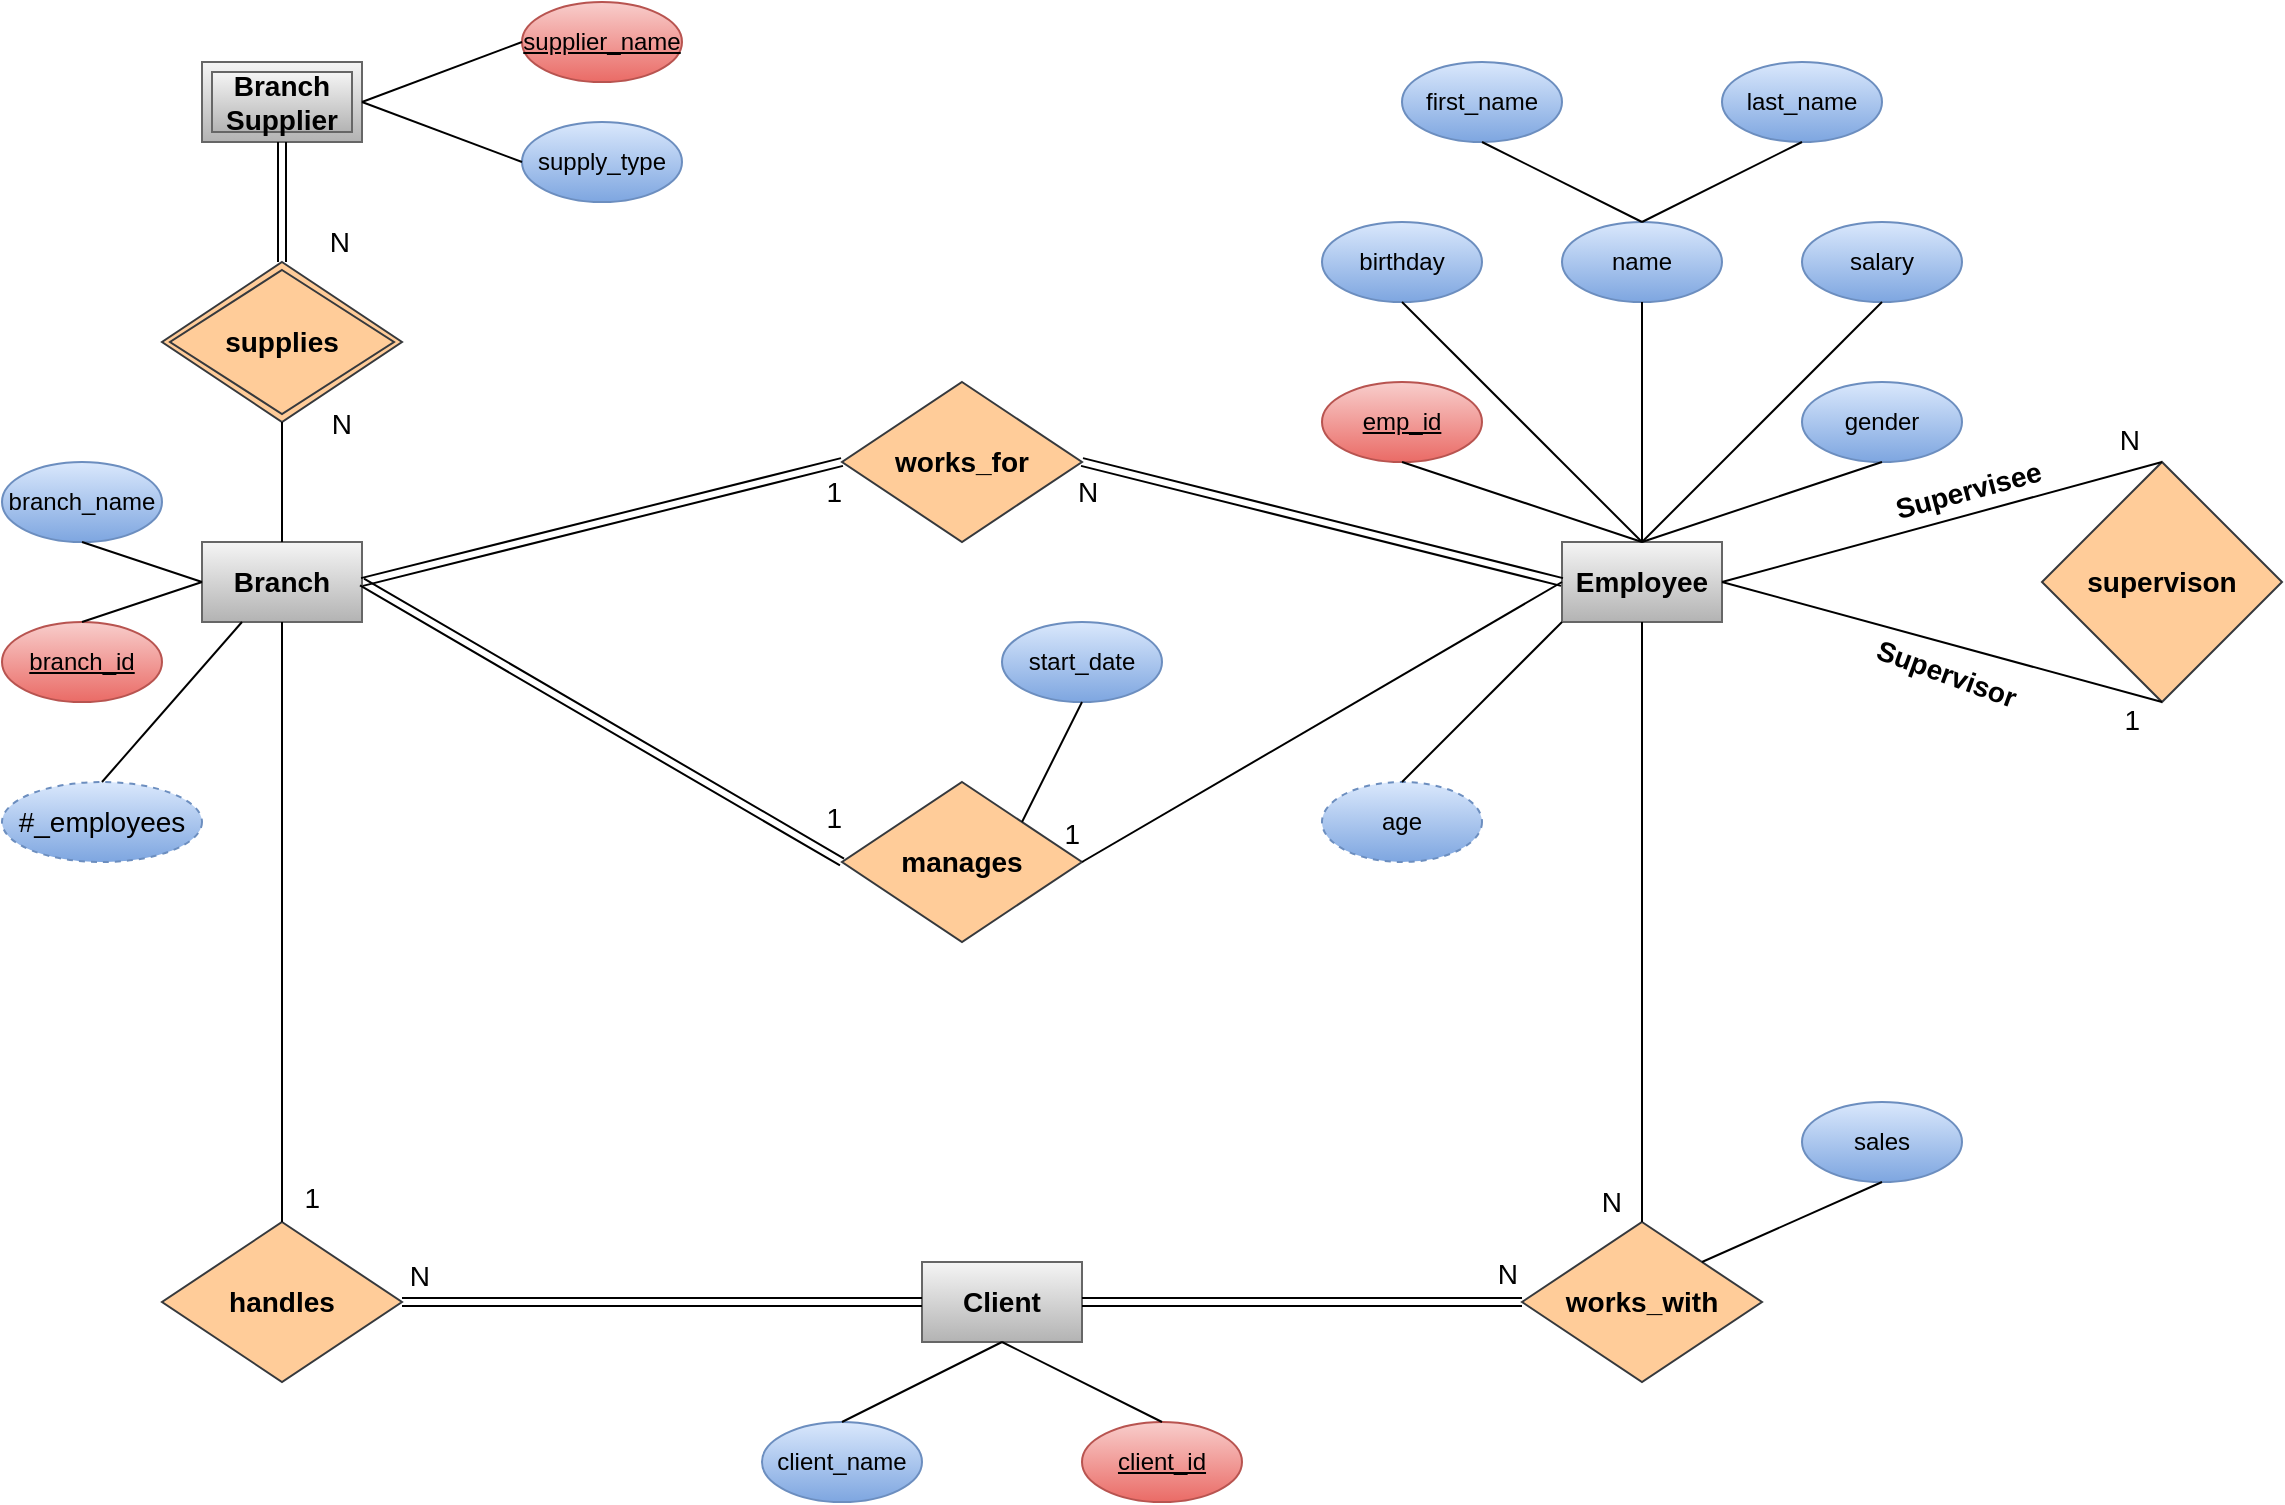<mxfile version="19.0.3" type="device"><diagram id="pXZQzD2tuVtc-hwq52Qv" name="Page-1"><mxGraphModel dx="868" dy="553" grid="1" gridSize="10" guides="1" tooltips="1" connect="1" arrows="1" fold="1" page="1" pageScale="1" pageWidth="1169" pageHeight="827" background="none" math="0" shadow="0"><root><mxCell id="0"/><mxCell id="1" parent="0"/><mxCell id="IRXzLIgw5iFyVZODS3cw-2" value="&lt;b&gt;&lt;font style=&quot;font-size: 14px;&quot;&gt;Branch&lt;/font&gt;&lt;/b&gt;" style="whiteSpace=wrap;html=1;align=center;fillColor=#f5f5f5;strokeColor=#666666;gradientColor=#b3b3b3;" parent="1" vertex="1"><mxGeometry x="120" y="280" width="80" height="40" as="geometry"/></mxCell><mxCell id="IRXzLIgw5iFyVZODS3cw-3" value="&lt;font style=&quot;font-size: 14px;&quot;&gt;&lt;b&gt;Employee&lt;/b&gt;&lt;/font&gt;" style="whiteSpace=wrap;html=1;align=center;fillColor=#f5f5f5;strokeColor=#666666;gradientColor=#b3b3b3;" parent="1" vertex="1"><mxGeometry x="800" y="280" width="80" height="40" as="geometry"/></mxCell><mxCell id="IRXzLIgw5iFyVZODS3cw-4" value="&lt;font style=&quot;font-size: 14px;&quot;&gt;&lt;b&gt;Client&lt;/b&gt;&lt;/font&gt;" style="whiteSpace=wrap;html=1;align=center;fillColor=#f5f5f5;strokeColor=#666666;gradientColor=#b3b3b3;" parent="1" vertex="1"><mxGeometry x="480" y="640" width="80" height="40" as="geometry"/></mxCell><mxCell id="IRXzLIgw5iFyVZODS3cw-5" value="&lt;font style=&quot;font-size: 14px;&quot;&gt;&lt;b&gt;Branch Supplier&lt;/b&gt;&lt;/font&gt;" style="shape=ext;margin=3;double=1;whiteSpace=wrap;html=1;align=center;fillColor=#f5f5f5;strokeColor=#666666;gradientColor=#b3b3b3;" parent="1" vertex="1"><mxGeometry x="120" y="40" width="80" height="40" as="geometry"/></mxCell><mxCell id="IRXzLIgw5iFyVZODS3cw-6" value="branch_name" style="ellipse;whiteSpace=wrap;html=1;align=center;fillColor=#dae8fc;gradientColor=#7ea6e0;strokeColor=#6c8ebf;" parent="1" vertex="1"><mxGeometry x="20" y="240" width="80" height="40" as="geometry"/></mxCell><mxCell id="IRXzLIgw5iFyVZODS3cw-8" value="branch_id" style="ellipse;whiteSpace=wrap;html=1;align=center;fontStyle=4;fillColor=#f8cecc;strokeColor=#b85450;gradientColor=#ea6b66;" parent="1" vertex="1"><mxGeometry x="20" y="320" width="80" height="40" as="geometry"/></mxCell><mxCell id="IRXzLIgw5iFyVZODS3cw-11" value="" style="endArrow=none;html=1;rounded=0;strokeColor=default;entryX=0;entryY=0.5;entryDx=0;entryDy=0;exitX=0.5;exitY=1;exitDx=0;exitDy=0;" parent="1" source="IRXzLIgw5iFyVZODS3cw-6" target="IRXzLIgw5iFyVZODS3cw-2" edge="1"><mxGeometry relative="1" as="geometry"><mxPoint x="60" y="240" as="sourcePoint"/><mxPoint x="220" y="240" as="targetPoint"/></mxGeometry></mxCell><mxCell id="IRXzLIgw5iFyVZODS3cw-13" value="" style="endArrow=none;html=1;rounded=0;strokeColor=default;entryX=0;entryY=0.5;entryDx=0;entryDy=0;exitX=0.5;exitY=0;exitDx=0;exitDy=0;" parent="1" source="IRXzLIgw5iFyVZODS3cw-8" target="IRXzLIgw5iFyVZODS3cw-2" edge="1"><mxGeometry relative="1" as="geometry"><mxPoint x="70" y="360" as="sourcePoint"/><mxPoint x="230" y="360" as="targetPoint"/></mxGeometry></mxCell><mxCell id="IRXzLIgw5iFyVZODS3cw-16" value="client_name" style="ellipse;whiteSpace=wrap;html=1;align=center;fillColor=#dae8fc;gradientColor=#7ea6e0;strokeColor=#6c8ebf;" parent="1" vertex="1"><mxGeometry x="400" y="720" width="80" height="40" as="geometry"/></mxCell><mxCell id="IRXzLIgw5iFyVZODS3cw-17" value="client_id" style="ellipse;whiteSpace=wrap;html=1;align=center;fontStyle=4;fillColor=#f8cecc;gradientColor=#ea6b66;strokeColor=#b85450;" parent="1" vertex="1"><mxGeometry x="560" y="720" width="80" height="40" as="geometry"/></mxCell><mxCell id="IRXzLIgw5iFyVZODS3cw-18" value="" style="endArrow=none;html=1;rounded=0;strokeColor=default;entryX=0.5;entryY=1;entryDx=0;entryDy=0;exitX=0.5;exitY=0;exitDx=0;exitDy=0;" parent="1" source="IRXzLIgw5iFyVZODS3cw-16" target="IRXzLIgw5iFyVZODS3cw-4" edge="1"><mxGeometry relative="1" as="geometry"><mxPoint x="270" y="650" as="sourcePoint"/><mxPoint x="430" y="650" as="targetPoint"/></mxGeometry></mxCell><mxCell id="IRXzLIgw5iFyVZODS3cw-19" value="" style="endArrow=none;html=1;rounded=0;strokeColor=default;exitX=0.5;exitY=1;exitDx=0;exitDy=0;entryX=0.5;entryY=0;entryDx=0;entryDy=0;" parent="1" source="IRXzLIgw5iFyVZODS3cw-4" target="IRXzLIgw5iFyVZODS3cw-17" edge="1"><mxGeometry relative="1" as="geometry"><mxPoint x="450" y="730" as="sourcePoint"/><mxPoint x="550" y="710" as="targetPoint"/></mxGeometry></mxCell><mxCell id="IRXzLIgw5iFyVZODS3cw-20" value="gender" style="ellipse;whiteSpace=wrap;html=1;align=center;fillColor=#dae8fc;gradientColor=#7ea6e0;strokeColor=#6c8ebf;" parent="1" vertex="1"><mxGeometry x="920" y="200" width="80" height="40" as="geometry"/></mxCell><mxCell id="IRXzLIgw5iFyVZODS3cw-21" value="salary" style="ellipse;whiteSpace=wrap;html=1;align=center;fillColor=#dae8fc;gradientColor=#7ea6e0;strokeColor=#6c8ebf;" parent="1" vertex="1"><mxGeometry x="920" y="120" width="80" height="40" as="geometry"/></mxCell><mxCell id="IRXzLIgw5iFyVZODS3cw-22" value="birthday" style="ellipse;whiteSpace=wrap;html=1;align=center;fillColor=#dae8fc;gradientColor=#7ea6e0;strokeColor=#6c8ebf;" parent="1" vertex="1"><mxGeometry x="680" y="120" width="80" height="40" as="geometry"/></mxCell><mxCell id="IRXzLIgw5iFyVZODS3cw-23" value="emp_id" style="ellipse;whiteSpace=wrap;html=1;align=center;fontStyle=4;fillColor=#f8cecc;gradientColor=#ea6b66;strokeColor=#b85450;" parent="1" vertex="1"><mxGeometry x="680" y="200" width="80" height="40" as="geometry"/></mxCell><mxCell id="IRXzLIgw5iFyVZODS3cw-24" value="age" style="ellipse;whiteSpace=wrap;html=1;align=center;dashed=1;fillColor=#dae8fc;gradientColor=#7ea6e0;strokeColor=#6c8ebf;" parent="1" vertex="1"><mxGeometry x="680" y="400" width="80" height="40" as="geometry"/></mxCell><mxCell id="IRXzLIgw5iFyVZODS3cw-25" value="name" style="ellipse;whiteSpace=wrap;html=1;align=center;fillColor=#dae8fc;gradientColor=#7ea6e0;strokeColor=#6c8ebf;" parent="1" vertex="1"><mxGeometry x="800" y="120" width="80" height="40" as="geometry"/></mxCell><mxCell id="IRXzLIgw5iFyVZODS3cw-26" value="first_name" style="ellipse;whiteSpace=wrap;html=1;align=center;fillColor=#dae8fc;gradientColor=#7ea6e0;strokeColor=#6c8ebf;" parent="1" vertex="1"><mxGeometry x="720" y="40" width="80" height="40" as="geometry"/></mxCell><mxCell id="IRXzLIgw5iFyVZODS3cw-27" value="last_name" style="ellipse;whiteSpace=wrap;html=1;align=center;fillColor=#dae8fc;gradientColor=#7ea6e0;strokeColor=#6c8ebf;" parent="1" vertex="1"><mxGeometry x="880" y="40" width="80" height="40" as="geometry"/></mxCell><mxCell id="IRXzLIgw5iFyVZODS3cw-29" value="" style="endArrow=none;html=1;rounded=0;strokeColor=default;exitX=0.5;exitY=1;exitDx=0;exitDy=0;" parent="1" source="IRXzLIgw5iFyVZODS3cw-20" edge="1"><mxGeometry relative="1" as="geometry"><mxPoint x="950" y="270" as="sourcePoint"/><mxPoint x="840" y="280" as="targetPoint"/></mxGeometry></mxCell><mxCell id="IRXzLIgw5iFyVZODS3cw-30" value="" style="endArrow=none;html=1;rounded=0;strokeColor=default;entryX=0.5;entryY=0;entryDx=0;entryDy=0;exitX=0.5;exitY=1;exitDx=0;exitDy=0;" parent="1" source="IRXzLIgw5iFyVZODS3cw-23" target="IRXzLIgw5iFyVZODS3cw-3" edge="1"><mxGeometry relative="1" as="geometry"><mxPoint x="770" y="240" as="sourcePoint"/><mxPoint x="930" y="240" as="targetPoint"/></mxGeometry></mxCell><mxCell id="IRXzLIgw5iFyVZODS3cw-31" value="" style="endArrow=none;html=1;rounded=0;strokeColor=default;exitX=0.5;exitY=1;exitDx=0;exitDy=0;entryX=0.5;entryY=0;entryDx=0;entryDy=0;" parent="1" source="IRXzLIgw5iFyVZODS3cw-25" target="IRXzLIgw5iFyVZODS3cw-3" edge="1"><mxGeometry relative="1" as="geometry"><mxPoint x="930" y="190" as="sourcePoint"/><mxPoint x="810" y="230" as="targetPoint"/></mxGeometry></mxCell><mxCell id="IRXzLIgw5iFyVZODS3cw-32" value="" style="endArrow=none;html=1;rounded=0;strokeColor=default;exitX=0.5;exitY=1;exitDx=0;exitDy=0;entryX=0.5;entryY=0;entryDx=0;entryDy=0;" parent="1" source="IRXzLIgw5iFyVZODS3cw-27" target="IRXzLIgw5iFyVZODS3cw-25" edge="1"><mxGeometry relative="1" as="geometry"><mxPoint x="890" y="60" as="sourcePoint"/><mxPoint x="770" y="100" as="targetPoint"/></mxGeometry></mxCell><mxCell id="IRXzLIgw5iFyVZODS3cw-33" value="" style="endArrow=none;html=1;rounded=0;strokeColor=default;exitX=0.5;exitY=1;exitDx=0;exitDy=0;entryX=0.5;entryY=0;entryDx=0;entryDy=0;" parent="1" source="IRXzLIgw5iFyVZODS3cw-26" target="IRXzLIgw5iFyVZODS3cw-25" edge="1"><mxGeometry relative="1" as="geometry"><mxPoint x="930" y="90" as="sourcePoint"/><mxPoint x="850" y="130" as="targetPoint"/></mxGeometry></mxCell><mxCell id="IRXzLIgw5iFyVZODS3cw-34" value="" style="endArrow=none;html=1;rounded=0;strokeColor=default;exitX=0.5;exitY=1;exitDx=0;exitDy=0;" parent="1" source="IRXzLIgw5iFyVZODS3cw-22" edge="1"><mxGeometry relative="1" as="geometry"><mxPoint x="730" y="160" as="sourcePoint"/><mxPoint x="840" y="280" as="targetPoint"/></mxGeometry></mxCell><mxCell id="IRXzLIgw5iFyVZODS3cw-35" value="" style="endArrow=none;html=1;rounded=0;strokeColor=default;exitX=0.5;exitY=1;exitDx=0;exitDy=0;entryX=0.5;entryY=0;entryDx=0;entryDy=0;" parent="1" source="IRXzLIgw5iFyVZODS3cw-21" target="IRXzLIgw5iFyVZODS3cw-3" edge="1"><mxGeometry relative="1" as="geometry"><mxPoint x="830" y="160" as="sourcePoint"/><mxPoint x="950" y="280" as="targetPoint"/></mxGeometry></mxCell><mxCell id="IRXzLIgw5iFyVZODS3cw-38" value="" style="endArrow=none;html=1;rounded=0;strokeColor=default;entryX=0;entryY=1;entryDx=0;entryDy=0;exitX=0.5;exitY=0;exitDx=0;exitDy=0;" parent="1" source="IRXzLIgw5iFyVZODS3cw-24" target="IRXzLIgw5iFyVZODS3cw-3" edge="1"><mxGeometry relative="1" as="geometry"><mxPoint x="630" y="330" as="sourcePoint"/><mxPoint x="790" y="330" as="targetPoint"/></mxGeometry></mxCell><mxCell id="IRXzLIgw5iFyVZODS3cw-39" value="&lt;b&gt;&lt;font style=&quot;font-size: 14px;&quot;&gt;works_for&lt;/font&gt;&lt;/b&gt;" style="shape=rhombus;perimeter=rhombusPerimeter;whiteSpace=wrap;html=1;align=center;fillColor=#ffcc99;strokeColor=#36393d;" parent="1" vertex="1"><mxGeometry x="440" y="200" width="120" height="80" as="geometry"/></mxCell><mxCell id="IRXzLIgw5iFyVZODS3cw-43" value="&lt;font style=&quot;font-size: 14px;&quot;&gt;&lt;b&gt;manages&lt;/b&gt;&lt;/font&gt;" style="shape=rhombus;perimeter=rhombusPerimeter;whiteSpace=wrap;html=1;align=center;fillColor=#ffcc99;strokeColor=#36393d;" parent="1" vertex="1"><mxGeometry x="440" y="400" width="120" height="80" as="geometry"/></mxCell><mxCell id="IRXzLIgw5iFyVZODS3cw-46" value="&lt;font style=&quot;font-size: 14px;&quot;&gt;&lt;b&gt;handles&lt;/b&gt;&lt;/font&gt;" style="shape=rhombus;perimeter=rhombusPerimeter;whiteSpace=wrap;html=1;align=center;fillColor=#ffcc99;strokeColor=#36393d;" parent="1" vertex="1"><mxGeometry x="100" y="620" width="120" height="80" as="geometry"/></mxCell><mxCell id="IRXzLIgw5iFyVZODS3cw-49" value="&lt;b&gt;&lt;font style=&quot;font-size: 14px;&quot;&gt;works_with&lt;/font&gt;&lt;/b&gt;" style="shape=rhombus;perimeter=rhombusPerimeter;whiteSpace=wrap;html=1;align=center;fillColor=#ffcc99;strokeColor=#36393d;" parent="1" vertex="1"><mxGeometry x="780" y="620" width="120" height="80" as="geometry"/></mxCell><mxCell id="IRXzLIgw5iFyVZODS3cw-52" value="&lt;font style=&quot;font-size: 14px;&quot;&gt;&lt;b&gt;supervison&lt;/b&gt;&lt;/font&gt;" style="shape=rhombus;perimeter=rhombusPerimeter;whiteSpace=wrap;html=1;align=center;fillColor=#ffcc99;strokeColor=#36393d;" parent="1" vertex="1"><mxGeometry x="1040" y="240" width="120" height="120" as="geometry"/></mxCell><mxCell id="IRXzLIgw5iFyVZODS3cw-55" value="&lt;font style=&quot;font-size: 14px;&quot;&gt;&lt;b&gt;supplies&lt;/b&gt;&lt;/font&gt;" style="shape=rhombus;double=1;perimeter=rhombusPerimeter;whiteSpace=wrap;html=1;align=center;fillColor=#ffcc99;strokeColor=#36393d;" parent="1" vertex="1"><mxGeometry x="100" y="140" width="120" height="80" as="geometry"/></mxCell><mxCell id="IRXzLIgw5iFyVZODS3cw-59" value="supplier_name" style="ellipse;whiteSpace=wrap;html=1;align=center;fontStyle=4;fillColor=#f8cecc;gradientColor=#ea6b66;strokeColor=#b85450;" parent="1" vertex="1"><mxGeometry x="280" y="10" width="80" height="40" as="geometry"/></mxCell><mxCell id="IRXzLIgw5iFyVZODS3cw-60" value="supply_type" style="ellipse;whiteSpace=wrap;html=1;align=center;fillColor=#dae8fc;gradientColor=#7ea6e0;strokeColor=#6c8ebf;" parent="1" vertex="1"><mxGeometry x="280" y="70" width="80" height="40" as="geometry"/></mxCell><mxCell id="IRXzLIgw5iFyVZODS3cw-61" value="" style="endArrow=none;html=1;rounded=0;strokeColor=default;entryX=0;entryY=0.5;entryDx=0;entryDy=0;exitX=1;exitY=0.5;exitDx=0;exitDy=0;" parent="1" source="IRXzLIgw5iFyVZODS3cw-5" target="IRXzLIgw5iFyVZODS3cw-59" edge="1"><mxGeometry relative="1" as="geometry"><mxPoint x="240" y="70" as="sourcePoint"/><mxPoint x="360" y="59.33" as="targetPoint"/></mxGeometry></mxCell><mxCell id="IRXzLIgw5iFyVZODS3cw-62" value="" style="endArrow=none;html=1;rounded=0;strokeColor=default;entryX=0;entryY=0.5;entryDx=0;entryDy=0;exitX=1;exitY=0.5;exitDx=0;exitDy=0;" parent="1" source="IRXzLIgw5iFyVZODS3cw-5" target="IRXzLIgw5iFyVZODS3cw-60" edge="1"><mxGeometry relative="1" as="geometry"><mxPoint x="210" y="70" as="sourcePoint"/><mxPoint x="290" y="40" as="targetPoint"/></mxGeometry></mxCell><mxCell id="IRXzLIgw5iFyVZODS3cw-64" value="Supervisee" style="text;strokeColor=none;fillColor=none;spacingLeft=4;spacingRight=4;overflow=hidden;rotatable=0;points=[[0,0.5],[1,0.5]];portConstraint=eastwest;fontSize=14;direction=west;rotation=345;fontStyle=1" parent="1" vertex="1"><mxGeometry x="959.83" y="238.71" width="90" height="30" as="geometry"/></mxCell><mxCell id="IRXzLIgw5iFyVZODS3cw-65" value="Supervisor" style="text;strokeColor=none;fillColor=none;spacingLeft=4;spacingRight=4;overflow=hidden;rotatable=0;points=[[0,0.5],[1,0.5]];portConstraint=eastwest;fontSize=14;direction=west;rotation=20;fontStyle=1" parent="1" vertex="1"><mxGeometry x="949.7" y="331.71" width="90" height="30" as="geometry"/></mxCell><mxCell id="IRXzLIgw5iFyVZODS3cw-72" value="" style="shape=link;html=1;rounded=0;fontSize=14;endArrow=none;endFill=0;strokeColor=default;exitX=1;exitY=0.5;exitDx=0;exitDy=0;entryX=0;entryY=0.5;entryDx=0;entryDy=0;" parent="1" source="IRXzLIgw5iFyVZODS3cw-2" target="IRXzLIgw5iFyVZODS3cw-39" edge="1"><mxGeometry relative="1" as="geometry"><mxPoint x="260" y="270" as="sourcePoint"/><mxPoint x="420" y="270" as="targetPoint"/></mxGeometry></mxCell><mxCell id="IRXzLIgw5iFyVZODS3cw-73" value="1" style="resizable=0;html=1;align=right;verticalAlign=bottom;fontSize=14;" parent="IRXzLIgw5iFyVZODS3cw-72" connectable="0" vertex="1"><mxGeometry x="1" relative="1" as="geometry"><mxPoint y="26" as="offset"/></mxGeometry></mxCell><mxCell id="IRXzLIgw5iFyVZODS3cw-74" value="" style="shape=link;html=1;rounded=0;fontSize=14;endArrow=none;endFill=0;strokeColor=default;entryX=1;entryY=0.5;entryDx=0;entryDy=0;exitX=0;exitY=0.5;exitDx=0;exitDy=0;" parent="1" source="IRXzLIgw5iFyVZODS3cw-3" target="IRXzLIgw5iFyVZODS3cw-39" edge="1"><mxGeometry relative="1" as="geometry"><mxPoint x="570" y="300" as="sourcePoint"/><mxPoint x="730" y="300" as="targetPoint"/></mxGeometry></mxCell><mxCell id="IRXzLIgw5iFyVZODS3cw-75" value="N" style="resizable=0;html=1;align=right;verticalAlign=bottom;fontSize=14;textDirection=rtl;" parent="IRXzLIgw5iFyVZODS3cw-74" connectable="0" vertex="1"><mxGeometry x="1" relative="1" as="geometry"><mxPoint y="26" as="offset"/></mxGeometry></mxCell><mxCell id="IRXzLIgw5iFyVZODS3cw-76" value="" style="endArrow=none;html=1;rounded=0;fontSize=14;strokeColor=default;entryX=1;entryY=0.5;entryDx=0;entryDy=0;exitX=0;exitY=0.5;exitDx=0;exitDy=0;" parent="1" source="IRXzLIgw5iFyVZODS3cw-3" target="IRXzLIgw5iFyVZODS3cw-43" edge="1"><mxGeometry relative="1" as="geometry"><mxPoint x="540" y="350" as="sourcePoint"/><mxPoint x="700" y="350" as="targetPoint"/></mxGeometry></mxCell><mxCell id="IRXzLIgw5iFyVZODS3cw-77" value="1" style="resizable=0;html=1;align=right;verticalAlign=bottom;fontSize=14;" parent="IRXzLIgw5iFyVZODS3cw-76" connectable="0" vertex="1"><mxGeometry x="1" relative="1" as="geometry"><mxPoint y="-4" as="offset"/></mxGeometry></mxCell><mxCell id="IRXzLIgw5iFyVZODS3cw-78" value="" style="shape=link;html=1;rounded=0;fontSize=14;endArrow=none;endFill=0;strokeColor=default;entryX=0;entryY=0.5;entryDx=0;entryDy=0;exitX=1;exitY=0.5;exitDx=0;exitDy=0;" parent="1" source="IRXzLIgw5iFyVZODS3cw-2" target="IRXzLIgw5iFyVZODS3cw-43" edge="1"><mxGeometry relative="1" as="geometry"><mxPoint x="210" y="370" as="sourcePoint"/><mxPoint x="370" y="370" as="targetPoint"/></mxGeometry></mxCell><mxCell id="IRXzLIgw5iFyVZODS3cw-79" value="1" style="resizable=0;html=1;align=right;verticalAlign=bottom;fontSize=14;" parent="IRXzLIgw5iFyVZODS3cw-78" connectable="0" vertex="1"><mxGeometry x="1" relative="1" as="geometry"><mxPoint y="-12" as="offset"/></mxGeometry></mxCell><mxCell id="IRXzLIgw5iFyVZODS3cw-80" value="" style="endArrow=none;html=1;rounded=0;fontSize=14;strokeColor=default;exitX=0.5;exitY=1;exitDx=0;exitDy=0;entryX=0.5;entryY=0;entryDx=0;entryDy=0;" parent="1" source="IRXzLIgw5iFyVZODS3cw-2" target="IRXzLIgw5iFyVZODS3cw-46" edge="1"><mxGeometry relative="1" as="geometry"><mxPoint x="130" y="398.67" as="sourcePoint"/><mxPoint x="290" y="398.67" as="targetPoint"/></mxGeometry></mxCell><mxCell id="IRXzLIgw5iFyVZODS3cw-81" value="1" style="resizable=0;html=1;align=right;verticalAlign=bottom;fontSize=14;" parent="IRXzLIgw5iFyVZODS3cw-80" connectable="0" vertex="1"><mxGeometry x="1" relative="1" as="geometry"><mxPoint x="19" y="-2" as="offset"/></mxGeometry></mxCell><mxCell id="IRXzLIgw5iFyVZODS3cw-82" value="" style="shape=link;html=1;rounded=0;fontSize=14;endArrow=none;endFill=0;strokeColor=default;entryX=1;entryY=0.5;entryDx=0;entryDy=0;exitX=0;exitY=0.5;exitDx=0;exitDy=0;" parent="1" source="IRXzLIgw5iFyVZODS3cw-4" target="IRXzLIgw5iFyVZODS3cw-46" edge="1"><mxGeometry relative="1" as="geometry"><mxPoint x="510" y="340" as="sourcePoint"/><mxPoint x="670" y="340" as="targetPoint"/></mxGeometry></mxCell><mxCell id="IRXzLIgw5iFyVZODS3cw-83" value="N" style="resizable=0;html=1;align=right;verticalAlign=bottom;fontSize=14;" parent="IRXzLIgw5iFyVZODS3cw-82" connectable="0" vertex="1"><mxGeometry x="1" relative="1" as="geometry"><mxPoint x="14" y="-3" as="offset"/></mxGeometry></mxCell><mxCell id="IRXzLIgw5iFyVZODS3cw-84" value="" style="endArrow=none;html=1;rounded=0;fontSize=14;strokeColor=default;entryX=0.5;entryY=0;entryDx=0;entryDy=0;exitX=0.5;exitY=1;exitDx=0;exitDy=0;" parent="1" source="IRXzLIgw5iFyVZODS3cw-3" target="IRXzLIgw5iFyVZODS3cw-49" edge="1"><mxGeometry relative="1" as="geometry"><mxPoint x="510" y="480" as="sourcePoint"/><mxPoint x="670" y="480" as="targetPoint"/></mxGeometry></mxCell><mxCell id="IRXzLIgw5iFyVZODS3cw-85" value="N" style="resizable=0;html=1;align=right;verticalAlign=bottom;fontSize=14;" parent="IRXzLIgw5iFyVZODS3cw-84" connectable="0" vertex="1"><mxGeometry x="1" relative="1" as="geometry"><mxPoint x="-10" as="offset"/></mxGeometry></mxCell><mxCell id="IRXzLIgw5iFyVZODS3cw-86" value="" style="shape=link;html=1;rounded=0;fontSize=14;endArrow=none;endFill=0;strokeColor=default;entryX=0;entryY=0.5;entryDx=0;entryDy=0;exitX=1;exitY=0.5;exitDx=0;exitDy=0;" parent="1" source="IRXzLIgw5iFyVZODS3cw-4" target="IRXzLIgw5iFyVZODS3cw-49" edge="1"><mxGeometry relative="1" as="geometry"><mxPoint x="510" y="480" as="sourcePoint"/><mxPoint x="670" y="480" as="targetPoint"/></mxGeometry></mxCell><mxCell id="IRXzLIgw5iFyVZODS3cw-87" value="N" style="resizable=0;html=1;align=right;verticalAlign=bottom;fontSize=14;direction=south;" parent="IRXzLIgw5iFyVZODS3cw-86" connectable="0" vertex="1"><mxGeometry x="1" relative="1" as="geometry"><mxPoint x="-2" y="-4" as="offset"/></mxGeometry></mxCell><mxCell id="IRXzLIgw5iFyVZODS3cw-88" value="" style="shape=link;html=1;rounded=0;fontSize=14;endArrow=none;endFill=0;strokeColor=default;exitX=0.5;exitY=1;exitDx=0;exitDy=0;entryX=0.5;entryY=0;entryDx=0;entryDy=0;" parent="1" source="IRXzLIgw5iFyVZODS3cw-5" target="IRXzLIgw5iFyVZODS3cw-55" edge="1"><mxGeometry relative="1" as="geometry"><mxPoint x="510" y="340" as="sourcePoint"/><mxPoint x="670" y="340" as="targetPoint"/></mxGeometry></mxCell><mxCell id="IRXzLIgw5iFyVZODS3cw-89" value="N" style="resizable=0;html=1;align=right;verticalAlign=bottom;fontSize=14;" parent="IRXzLIgw5iFyVZODS3cw-88" connectable="0" vertex="1"><mxGeometry x="1" relative="1" as="geometry"><mxPoint x="34" as="offset"/></mxGeometry></mxCell><mxCell id="IRXzLIgw5iFyVZODS3cw-90" value="" style="endArrow=none;html=1;rounded=0;fontSize=14;strokeColor=default;entryX=0.5;entryY=1;entryDx=0;entryDy=0;exitX=0.5;exitY=0;exitDx=0;exitDy=0;" parent="1" source="IRXzLIgw5iFyVZODS3cw-2" target="IRXzLIgw5iFyVZODS3cw-55" edge="1"><mxGeometry relative="1" as="geometry"><mxPoint x="510" y="340" as="sourcePoint"/><mxPoint x="670" y="340" as="targetPoint"/></mxGeometry></mxCell><mxCell id="IRXzLIgw5iFyVZODS3cw-91" value="N" style="resizable=0;html=1;align=right;verticalAlign=bottom;fontSize=14;" parent="IRXzLIgw5iFyVZODS3cw-90" connectable="0" vertex="1"><mxGeometry x="1" relative="1" as="geometry"><mxPoint x="35" y="11" as="offset"/></mxGeometry></mxCell><mxCell id="IRXzLIgw5iFyVZODS3cw-92" value="" style="endArrow=none;html=1;rounded=0;fontSize=14;strokeColor=default;exitX=1;exitY=0.5;exitDx=0;exitDy=0;entryX=0.5;entryY=1;entryDx=0;entryDy=0;" parent="1" source="IRXzLIgw5iFyVZODS3cw-3" target="IRXzLIgw5iFyVZODS3cw-52" edge="1"><mxGeometry relative="1" as="geometry"><mxPoint x="889.83" y="318.67" as="sourcePoint"/><mxPoint x="1049.83" y="318.67" as="targetPoint"/></mxGeometry></mxCell><mxCell id="IRXzLIgw5iFyVZODS3cw-93" value="1" style="resizable=0;html=1;align=right;verticalAlign=bottom;fontSize=14;" parent="IRXzLIgw5iFyVZODS3cw-92" connectable="0" vertex="1"><mxGeometry x="1" relative="1" as="geometry"><mxPoint x="-10" y="20" as="offset"/></mxGeometry></mxCell><mxCell id="IRXzLIgw5iFyVZODS3cw-94" value="" style="endArrow=none;html=1;rounded=0;fontSize=14;strokeColor=default;entryX=0.5;entryY=0;entryDx=0;entryDy=0;exitX=1;exitY=0.5;exitDx=0;exitDy=0;" parent="1" source="IRXzLIgw5iFyVZODS3cw-3" target="IRXzLIgw5iFyVZODS3cw-52" edge="1"><mxGeometry relative="1" as="geometry"><mxPoint x="510" y="340" as="sourcePoint"/><mxPoint x="670" y="340" as="targetPoint"/></mxGeometry></mxCell><mxCell id="IRXzLIgw5iFyVZODS3cw-95" value="N" style="resizable=0;html=1;align=right;verticalAlign=bottom;fontSize=14;" parent="IRXzLIgw5iFyVZODS3cw-94" connectable="0" vertex="1"><mxGeometry x="1" relative="1" as="geometry"><mxPoint x="-10" y="-1" as="offset"/></mxGeometry></mxCell><mxCell id="IRXzLIgw5iFyVZODS3cw-96" value="#_employees" style="ellipse;whiteSpace=wrap;html=1;align=center;dashed=1;fontSize=14;fillColor=#dae8fc;gradientColor=#7ea6e0;strokeColor=#6c8ebf;" parent="1" vertex="1"><mxGeometry x="20" y="400" width="100" height="40" as="geometry"/></mxCell><mxCell id="IRXzLIgw5iFyVZODS3cw-97" value="" style="endArrow=none;html=1;rounded=0;fontSize=14;strokeColor=default;entryX=0.25;entryY=1;entryDx=0;entryDy=0;exitX=0.5;exitY=0;exitDx=0;exitDy=0;" parent="1" source="IRXzLIgw5iFyVZODS3cw-96" target="IRXzLIgw5iFyVZODS3cw-2" edge="1"><mxGeometry relative="1" as="geometry"><mxPoint x="100" y="380" as="sourcePoint"/><mxPoint x="260" y="380" as="targetPoint"/></mxGeometry></mxCell><mxCell id="IRXzLIgw5iFyVZODS3cw-99" value="start_date" style="ellipse;whiteSpace=wrap;html=1;align=center;fillColor=#dae8fc;gradientColor=#7ea6e0;strokeColor=#6c8ebf;" parent="1" vertex="1"><mxGeometry x="520" y="320" width="80" height="40" as="geometry"/></mxCell><mxCell id="IRXzLIgw5iFyVZODS3cw-100" value="" style="endArrow=none;html=1;rounded=0;fontSize=14;strokeColor=default;entryX=0.5;entryY=1;entryDx=0;entryDy=0;exitX=1;exitY=0;exitDx=0;exitDy=0;" parent="1" source="IRXzLIgw5iFyVZODS3cw-43" target="IRXzLIgw5iFyVZODS3cw-99" edge="1"><mxGeometry relative="1" as="geometry"><mxPoint x="480" y="460" as="sourcePoint"/><mxPoint x="640" y="460" as="targetPoint"/></mxGeometry></mxCell><mxCell id="IRXzLIgw5iFyVZODS3cw-101" value="sales" style="ellipse;whiteSpace=wrap;html=1;align=center;fillColor=#dae8fc;gradientColor=#7ea6e0;strokeColor=#6c8ebf;" parent="1" vertex="1"><mxGeometry x="920.0" y="560" width="80" height="40" as="geometry"/></mxCell><mxCell id="IRXzLIgw5iFyVZODS3cw-103" value="" style="endArrow=none;html=1;rounded=0;fontSize=14;strokeColor=default;entryX=0.5;entryY=1;entryDx=0;entryDy=0;exitX=1;exitY=0;exitDx=0;exitDy=0;" parent="1" source="IRXzLIgw5iFyVZODS3cw-49" target="IRXzLIgw5iFyVZODS3cw-101" edge="1"><mxGeometry relative="1" as="geometry"><mxPoint x="480" y="460" as="sourcePoint"/><mxPoint x="640" y="460" as="targetPoint"/></mxGeometry></mxCell></root></mxGraphModel></diagram></mxfile>